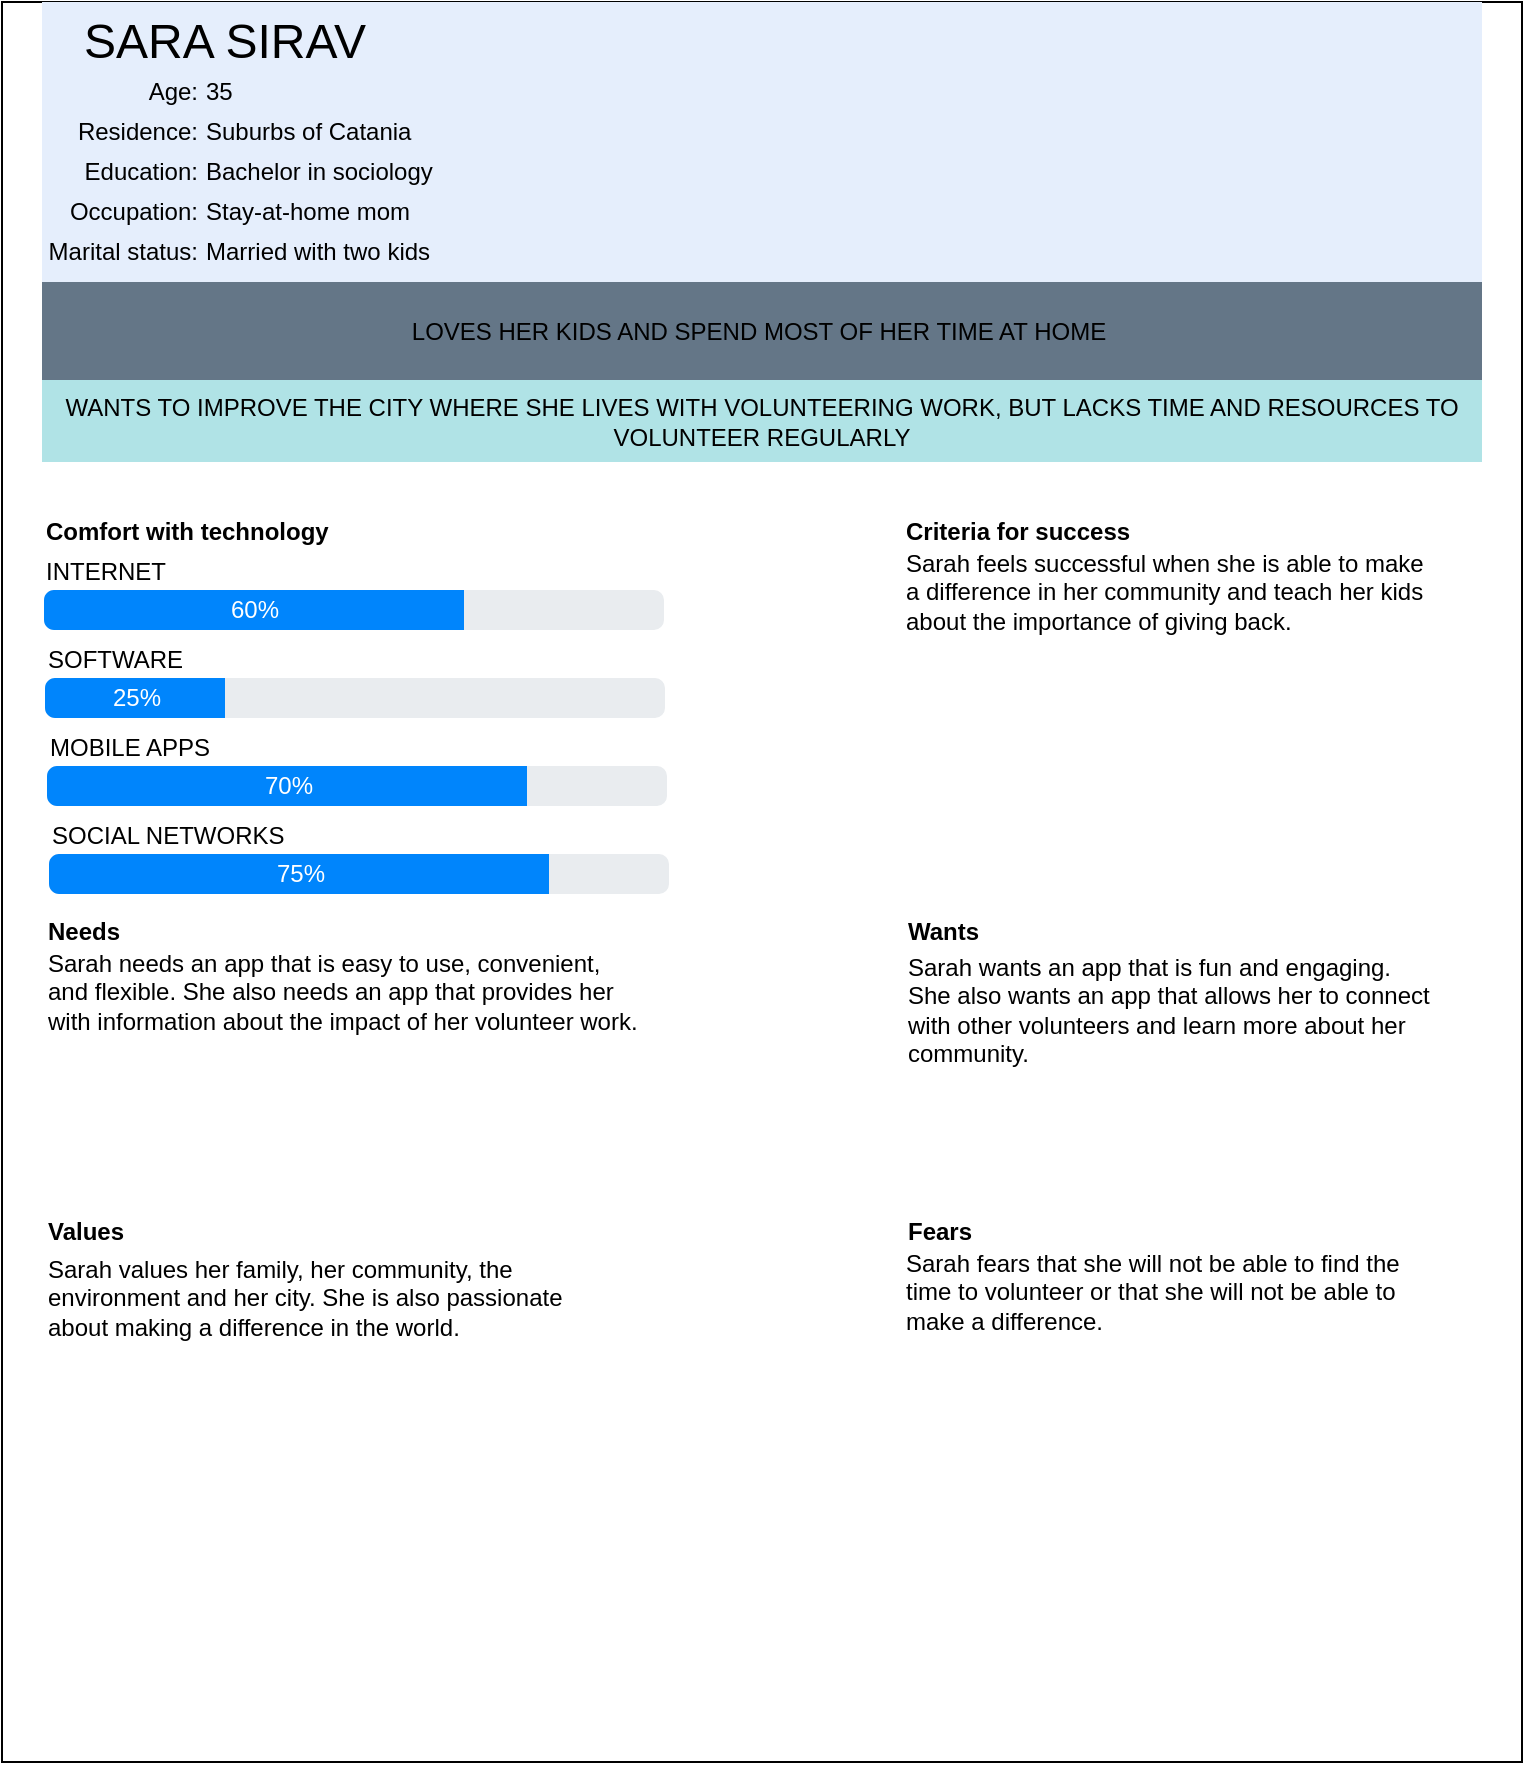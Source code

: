 <mxfile version="21.2.1" type="github">
  <diagram name="Pagina-1" id="pmZUNeCn2QfLpuEW-w0X">
    <mxGraphModel dx="1110" dy="690" grid="1" gridSize="10" guides="1" tooltips="1" connect="1" arrows="1" fold="1" page="1" pageScale="1" pageWidth="827" pageHeight="1169" math="0" shadow="0">
      <root>
        <mxCell id="0" />
        <mxCell id="1" parent="0" />
        <mxCell id="BdhePRhXEv9RCVUlLokD-1" value="" style="rounded=0;whiteSpace=wrap;html=1;" parent="1" vertex="1">
          <mxGeometry x="200" y="80" width="760" height="880" as="geometry" />
        </mxCell>
        <mxCell id="BdhePRhXEv9RCVUlLokD-2" value="" style="rounded=0;whiteSpace=wrap;html=1;fillColor=#E5EEFC;strokeColor=none;" parent="1" vertex="1">
          <mxGeometry x="220" y="80" width="720" height="140" as="geometry" />
        </mxCell>
        <mxCell id="BdhePRhXEv9RCVUlLokD-3" value="&lt;font style=&quot;font-size: 24px;&quot;&gt;SARA SIRAV&lt;/font&gt;" style="text;html=1;align=center;verticalAlign=middle;resizable=0;points=[];autosize=1;strokeColor=none;fillColor=none;" parent="1" vertex="1">
          <mxGeometry x="231" y="80" width="160" height="40" as="geometry" />
        </mxCell>
        <mxCell id="ar-AbY8KUBSnzsoTHz6L-1" value="" style="rounded=0;whiteSpace=wrap;html=1;fillColor=#647687;strokeColor=none;fontColor=#ffffff;" vertex="1" parent="1">
          <mxGeometry x="220" y="220" width="720" height="49" as="geometry" />
        </mxCell>
        <mxCell id="ar-AbY8KUBSnzsoTHz6L-2" value="&lt;span style=&quot;color: rgb(0, 0, 0); font-family: Helvetica; font-size: 12px; font-style: normal; font-variant-ligatures: normal; font-variant-caps: normal; font-weight: 400; letter-spacing: normal; orphans: 2; text-align: center; text-indent: 0px; text-transform: none; widows: 2; word-spacing: 0px; -webkit-text-stroke-width: 0px; text-decoration-thickness: initial; text-decoration-style: initial; text-decoration-color: initial; float: none; display: inline !important;&quot;&gt;WANTS TO IMPROVE THE CITY WHERE SHE LIVES WITH VOLUNTEERING WORK, BUT LACKS TIME AND RESOURCES TO VOLUNTEER REGULARLY&lt;/span&gt;" style="rounded=0;whiteSpace=wrap;html=1;fillColor=#b0e3e6;strokeColor=none;" vertex="1" parent="1">
          <mxGeometry x="220" y="269" width="720" height="41" as="geometry" />
        </mxCell>
        <mxCell id="ar-AbY8KUBSnzsoTHz6L-3" value="Age:" style="text;html=1;strokeColor=none;fillColor=none;align=right;verticalAlign=middle;whiteSpace=wrap;rounded=0;" vertex="1" parent="1">
          <mxGeometry x="220" y="110" width="80" height="30" as="geometry" />
        </mxCell>
        <mxCell id="ar-AbY8KUBSnzsoTHz6L-4" value="Residence:" style="text;html=1;strokeColor=none;fillColor=none;align=right;verticalAlign=middle;whiteSpace=wrap;rounded=0;" vertex="1" parent="1">
          <mxGeometry x="221" y="130" width="79" height="30" as="geometry" />
        </mxCell>
        <mxCell id="ar-AbY8KUBSnzsoTHz6L-5" value="Education:" style="text;html=1;strokeColor=none;fillColor=none;align=right;verticalAlign=middle;whiteSpace=wrap;rounded=0;" vertex="1" parent="1">
          <mxGeometry x="221" y="150" width="79" height="30" as="geometry" />
        </mxCell>
        <mxCell id="ar-AbY8KUBSnzsoTHz6L-6" value="Occupation:" style="text;html=1;strokeColor=none;fillColor=none;align=right;verticalAlign=middle;whiteSpace=wrap;rounded=0;" vertex="1" parent="1">
          <mxGeometry x="221" y="170" width="79" height="30" as="geometry" />
        </mxCell>
        <mxCell id="ar-AbY8KUBSnzsoTHz6L-7" value="Marital status:" style="text;html=1;strokeColor=none;fillColor=none;align=right;verticalAlign=middle;whiteSpace=wrap;rounded=0;" vertex="1" parent="1">
          <mxGeometry x="221" y="190" width="79" height="30" as="geometry" />
        </mxCell>
        <mxCell id="ar-AbY8KUBSnzsoTHz6L-8" value="Comfort with technology" style="text;html=1;strokeColor=none;fillColor=none;align=left;verticalAlign=middle;whiteSpace=wrap;rounded=0;fontStyle=1" vertex="1" parent="1">
          <mxGeometry x="220" y="330" width="290" height="30" as="geometry" />
        </mxCell>
        <mxCell id="ar-AbY8KUBSnzsoTHz6L-9" value="Criteria for success" style="text;html=1;strokeColor=none;fillColor=none;align=left;verticalAlign=middle;whiteSpace=wrap;rounded=0;fontStyle=1" vertex="1" parent="1">
          <mxGeometry x="650" y="330" width="290" height="30" as="geometry" />
        </mxCell>
        <mxCell id="ar-AbY8KUBSnzsoTHz6L-10" value="INTERNET" style="text;html=1;strokeColor=none;fillColor=none;align=left;verticalAlign=middle;whiteSpace=wrap;rounded=0;" vertex="1" parent="1">
          <mxGeometry x="220" y="350" width="60" height="30" as="geometry" />
        </mxCell>
        <mxCell id="ar-AbY8KUBSnzsoTHz6L-11" value="" style="html=1;shadow=0;dashed=0;shape=mxgraph.bootstrap.rrect;rSize=5;fillColor=#E9ECEF;strokeColor=none;" vertex="1" parent="1">
          <mxGeometry x="221" y="374" width="310" height="20" as="geometry" />
        </mxCell>
        <mxCell id="ar-AbY8KUBSnzsoTHz6L-12" value="60%" style="html=1;shadow=0;dashed=0;shape=mxgraph.bootstrap.leftButton;rSize=5;fillColor=#0085FC;strokeColor=none;fontColor=#ffffff;resizeHeight=1;" vertex="1" parent="ar-AbY8KUBSnzsoTHz6L-11">
          <mxGeometry width="210" height="20" relative="1" as="geometry" />
        </mxCell>
        <mxCell id="ar-AbY8KUBSnzsoTHz6L-13" value="" style="html=1;shadow=0;dashed=0;shape=mxgraph.bootstrap.rrect;rSize=5;fillColor=#E9ECEF;strokeColor=none;" vertex="1" parent="1">
          <mxGeometry x="221.5" y="418" width="310" height="20" as="geometry" />
        </mxCell>
        <mxCell id="ar-AbY8KUBSnzsoTHz6L-14" value="25%" style="html=1;shadow=0;dashed=0;shape=mxgraph.bootstrap.leftButton;rSize=5;fillColor=#0085FC;strokeColor=none;fontColor=#ffffff;resizeHeight=1;" vertex="1" parent="ar-AbY8KUBSnzsoTHz6L-13">
          <mxGeometry width="90" height="20" relative="1" as="geometry" />
        </mxCell>
        <mxCell id="ar-AbY8KUBSnzsoTHz6L-15" value="SOFTWARE" style="text;html=1;strokeColor=none;fillColor=none;align=left;verticalAlign=middle;whiteSpace=wrap;rounded=0;" vertex="1" parent="1">
          <mxGeometry x="220.5" y="394" width="60" height="30" as="geometry" />
        </mxCell>
        <mxCell id="ar-AbY8KUBSnzsoTHz6L-16" value="" style="html=1;shadow=0;dashed=0;shape=mxgraph.bootstrap.rrect;rSize=5;fillColor=#E9ECEF;strokeColor=none;" vertex="1" parent="1">
          <mxGeometry x="222.5" y="462" width="310" height="20" as="geometry" />
        </mxCell>
        <mxCell id="ar-AbY8KUBSnzsoTHz6L-17" value="70%" style="html=1;shadow=0;dashed=0;shape=mxgraph.bootstrap.leftButton;rSize=5;fillColor=#0085FC;strokeColor=none;fontColor=#ffffff;resizeHeight=1;" vertex="1" parent="ar-AbY8KUBSnzsoTHz6L-16">
          <mxGeometry width="240" height="20" relative="1" as="geometry" />
        </mxCell>
        <mxCell id="ar-AbY8KUBSnzsoTHz6L-18" value="MOBILE APPS" style="text;html=1;strokeColor=none;fillColor=none;align=left;verticalAlign=middle;whiteSpace=wrap;rounded=0;" vertex="1" parent="1">
          <mxGeometry x="221.5" y="438" width="98.5" height="30" as="geometry" />
        </mxCell>
        <mxCell id="ar-AbY8KUBSnzsoTHz6L-19" value="" style="html=1;shadow=0;dashed=0;shape=mxgraph.bootstrap.rrect;rSize=5;fillColor=#E9ECEF;strokeColor=none;" vertex="1" parent="1">
          <mxGeometry x="223.5" y="506" width="310" height="20" as="geometry" />
        </mxCell>
        <mxCell id="ar-AbY8KUBSnzsoTHz6L-20" value="75%" style="html=1;shadow=0;dashed=0;shape=mxgraph.bootstrap.leftButton;rSize=5;fillColor=#0085FC;strokeColor=none;fontColor=#ffffff;resizeHeight=1;" vertex="1" parent="ar-AbY8KUBSnzsoTHz6L-19">
          <mxGeometry width="250" height="20" relative="1" as="geometry" />
        </mxCell>
        <mxCell id="ar-AbY8KUBSnzsoTHz6L-21" value="SOCIAL NETWORKS" style="text;html=1;strokeColor=none;fillColor=none;align=left;verticalAlign=middle;whiteSpace=wrap;rounded=0;" vertex="1" parent="1">
          <mxGeometry x="222.5" y="482" width="127.5" height="30" as="geometry" />
        </mxCell>
        <mxCell id="ar-AbY8KUBSnzsoTHz6L-22" value="Needs" style="text;html=1;strokeColor=none;fillColor=none;align=left;verticalAlign=middle;whiteSpace=wrap;rounded=0;fontStyle=1" vertex="1" parent="1">
          <mxGeometry x="221" y="530" width="290" height="30" as="geometry" />
        </mxCell>
        <mxCell id="ar-AbY8KUBSnzsoTHz6L-23" value="Wants" style="text;html=1;strokeColor=none;fillColor=none;align=left;verticalAlign=middle;whiteSpace=wrap;rounded=0;fontStyle=1" vertex="1" parent="1">
          <mxGeometry x="651" y="530" width="290" height="30" as="geometry" />
        </mxCell>
        <mxCell id="ar-AbY8KUBSnzsoTHz6L-24" value="Values" style="text;html=1;strokeColor=none;fillColor=none;align=left;verticalAlign=middle;whiteSpace=wrap;rounded=0;fontStyle=1" vertex="1" parent="1">
          <mxGeometry x="220.5" y="680" width="290" height="30" as="geometry" />
        </mxCell>
        <mxCell id="ar-AbY8KUBSnzsoTHz6L-25" value="Fears" style="text;html=1;strokeColor=none;fillColor=none;align=left;verticalAlign=middle;whiteSpace=wrap;rounded=0;fontStyle=1" vertex="1" parent="1">
          <mxGeometry x="650.5" y="680" width="290" height="30" as="geometry" />
        </mxCell>
        <mxCell id="ar-AbY8KUBSnzsoTHz6L-26" value="Sarah needs an app that is easy to use, convenient, &lt;br&gt;and flexible. She also needs an app that provides her &lt;br&gt;with information about the impact of her volunteer work." style="text;html=1;align=left;verticalAlign=middle;resizable=0;points=[];autosize=1;strokeColor=none;fillColor=none;" vertex="1" parent="1">
          <mxGeometry x="220.5" y="545" width="320" height="60" as="geometry" />
        </mxCell>
        <mxCell id="ar-AbY8KUBSnzsoTHz6L-27" value="Sarah wants an app that is fun and engaging. &lt;br&gt;She also wants an app that allows her to connect &lt;br&gt;with other volunteers and learn more about her &lt;br&gt;community." style="text;html=1;align=left;verticalAlign=middle;resizable=0;points=[];autosize=1;strokeColor=none;fillColor=none;" vertex="1" parent="1">
          <mxGeometry x="651" y="549" width="280" height="70" as="geometry" />
        </mxCell>
        <mxCell id="ar-AbY8KUBSnzsoTHz6L-28" value="Sarah feels successful when she is able to make &lt;br&gt;a difference in her community and teach her kids &lt;br&gt;about the importance of giving back." style="text;html=1;align=left;verticalAlign=middle;resizable=0;points=[];autosize=1;strokeColor=none;fillColor=none;" vertex="1" parent="1">
          <mxGeometry x="650" y="345" width="280" height="60" as="geometry" />
        </mxCell>
        <mxCell id="ar-AbY8KUBSnzsoTHz6L-29" value="Sarah fears that she will not be able to find the &lt;br&gt;time to volunteer or that she will not be able to &lt;br&gt;make a difference." style="text;html=1;align=left;verticalAlign=middle;resizable=0;points=[];autosize=1;strokeColor=none;fillColor=none;" vertex="1" parent="1">
          <mxGeometry x="650" y="695" width="270" height="60" as="geometry" />
        </mxCell>
        <mxCell id="ar-AbY8KUBSnzsoTHz6L-30" value="Sarah values her family, her community, the &lt;br&gt;environment and her city. She is also passionate &lt;br&gt;about making a difference in the world." style="text;html=1;align=left;verticalAlign=middle;resizable=0;points=[];autosize=1;strokeColor=none;fillColor=none;" vertex="1" parent="1">
          <mxGeometry x="221" y="698" width="280" height="60" as="geometry" />
        </mxCell>
        <mxCell id="ar-AbY8KUBSnzsoTHz6L-31" value="35" style="text;html=1;align=left;verticalAlign=middle;resizable=0;points=[];autosize=1;strokeColor=none;fillColor=none;" vertex="1" parent="1">
          <mxGeometry x="300" y="110" width="40" height="30" as="geometry" />
        </mxCell>
        <mxCell id="ar-AbY8KUBSnzsoTHz6L-32" value="Suburbs of Catania" style="text;html=1;align=left;verticalAlign=middle;resizable=0;points=[];autosize=1;strokeColor=none;fillColor=none;" vertex="1" parent="1">
          <mxGeometry x="300" y="130" width="130" height="30" as="geometry" />
        </mxCell>
        <mxCell id="ar-AbY8KUBSnzsoTHz6L-33" value="Bachelor in sociology" style="text;html=1;align=left;verticalAlign=middle;resizable=0;points=[];autosize=1;strokeColor=none;fillColor=none;" vertex="1" parent="1">
          <mxGeometry x="300" y="150" width="140" height="30" as="geometry" />
        </mxCell>
        <mxCell id="ar-AbY8KUBSnzsoTHz6L-34" value="Stay-at-home mom" style="text;html=1;align=left;verticalAlign=middle;resizable=0;points=[];autosize=1;strokeColor=none;fillColor=none;" vertex="1" parent="1">
          <mxGeometry x="300" y="170" width="130" height="30" as="geometry" />
        </mxCell>
        <mxCell id="ar-AbY8KUBSnzsoTHz6L-35" value="Married with two kids" style="text;html=1;align=left;verticalAlign=middle;resizable=0;points=[];autosize=1;strokeColor=none;fillColor=none;" vertex="1" parent="1">
          <mxGeometry x="300" y="190" width="140" height="30" as="geometry" />
        </mxCell>
        <mxCell id="ar-AbY8KUBSnzsoTHz6L-36" value="&lt;font style=&quot;font-size: 12px;&quot;&gt;LOVES HER KIDS AND SPEND MOST OF HER TIME AT HOME&lt;/font&gt;" style="text;html=1;align=center;verticalAlign=middle;resizable=0;points=[];autosize=1;strokeColor=none;fillColor=none;" vertex="1" parent="1">
          <mxGeometry x="393" y="229.5" width="370" height="30" as="geometry" />
        </mxCell>
      </root>
    </mxGraphModel>
  </diagram>
</mxfile>
